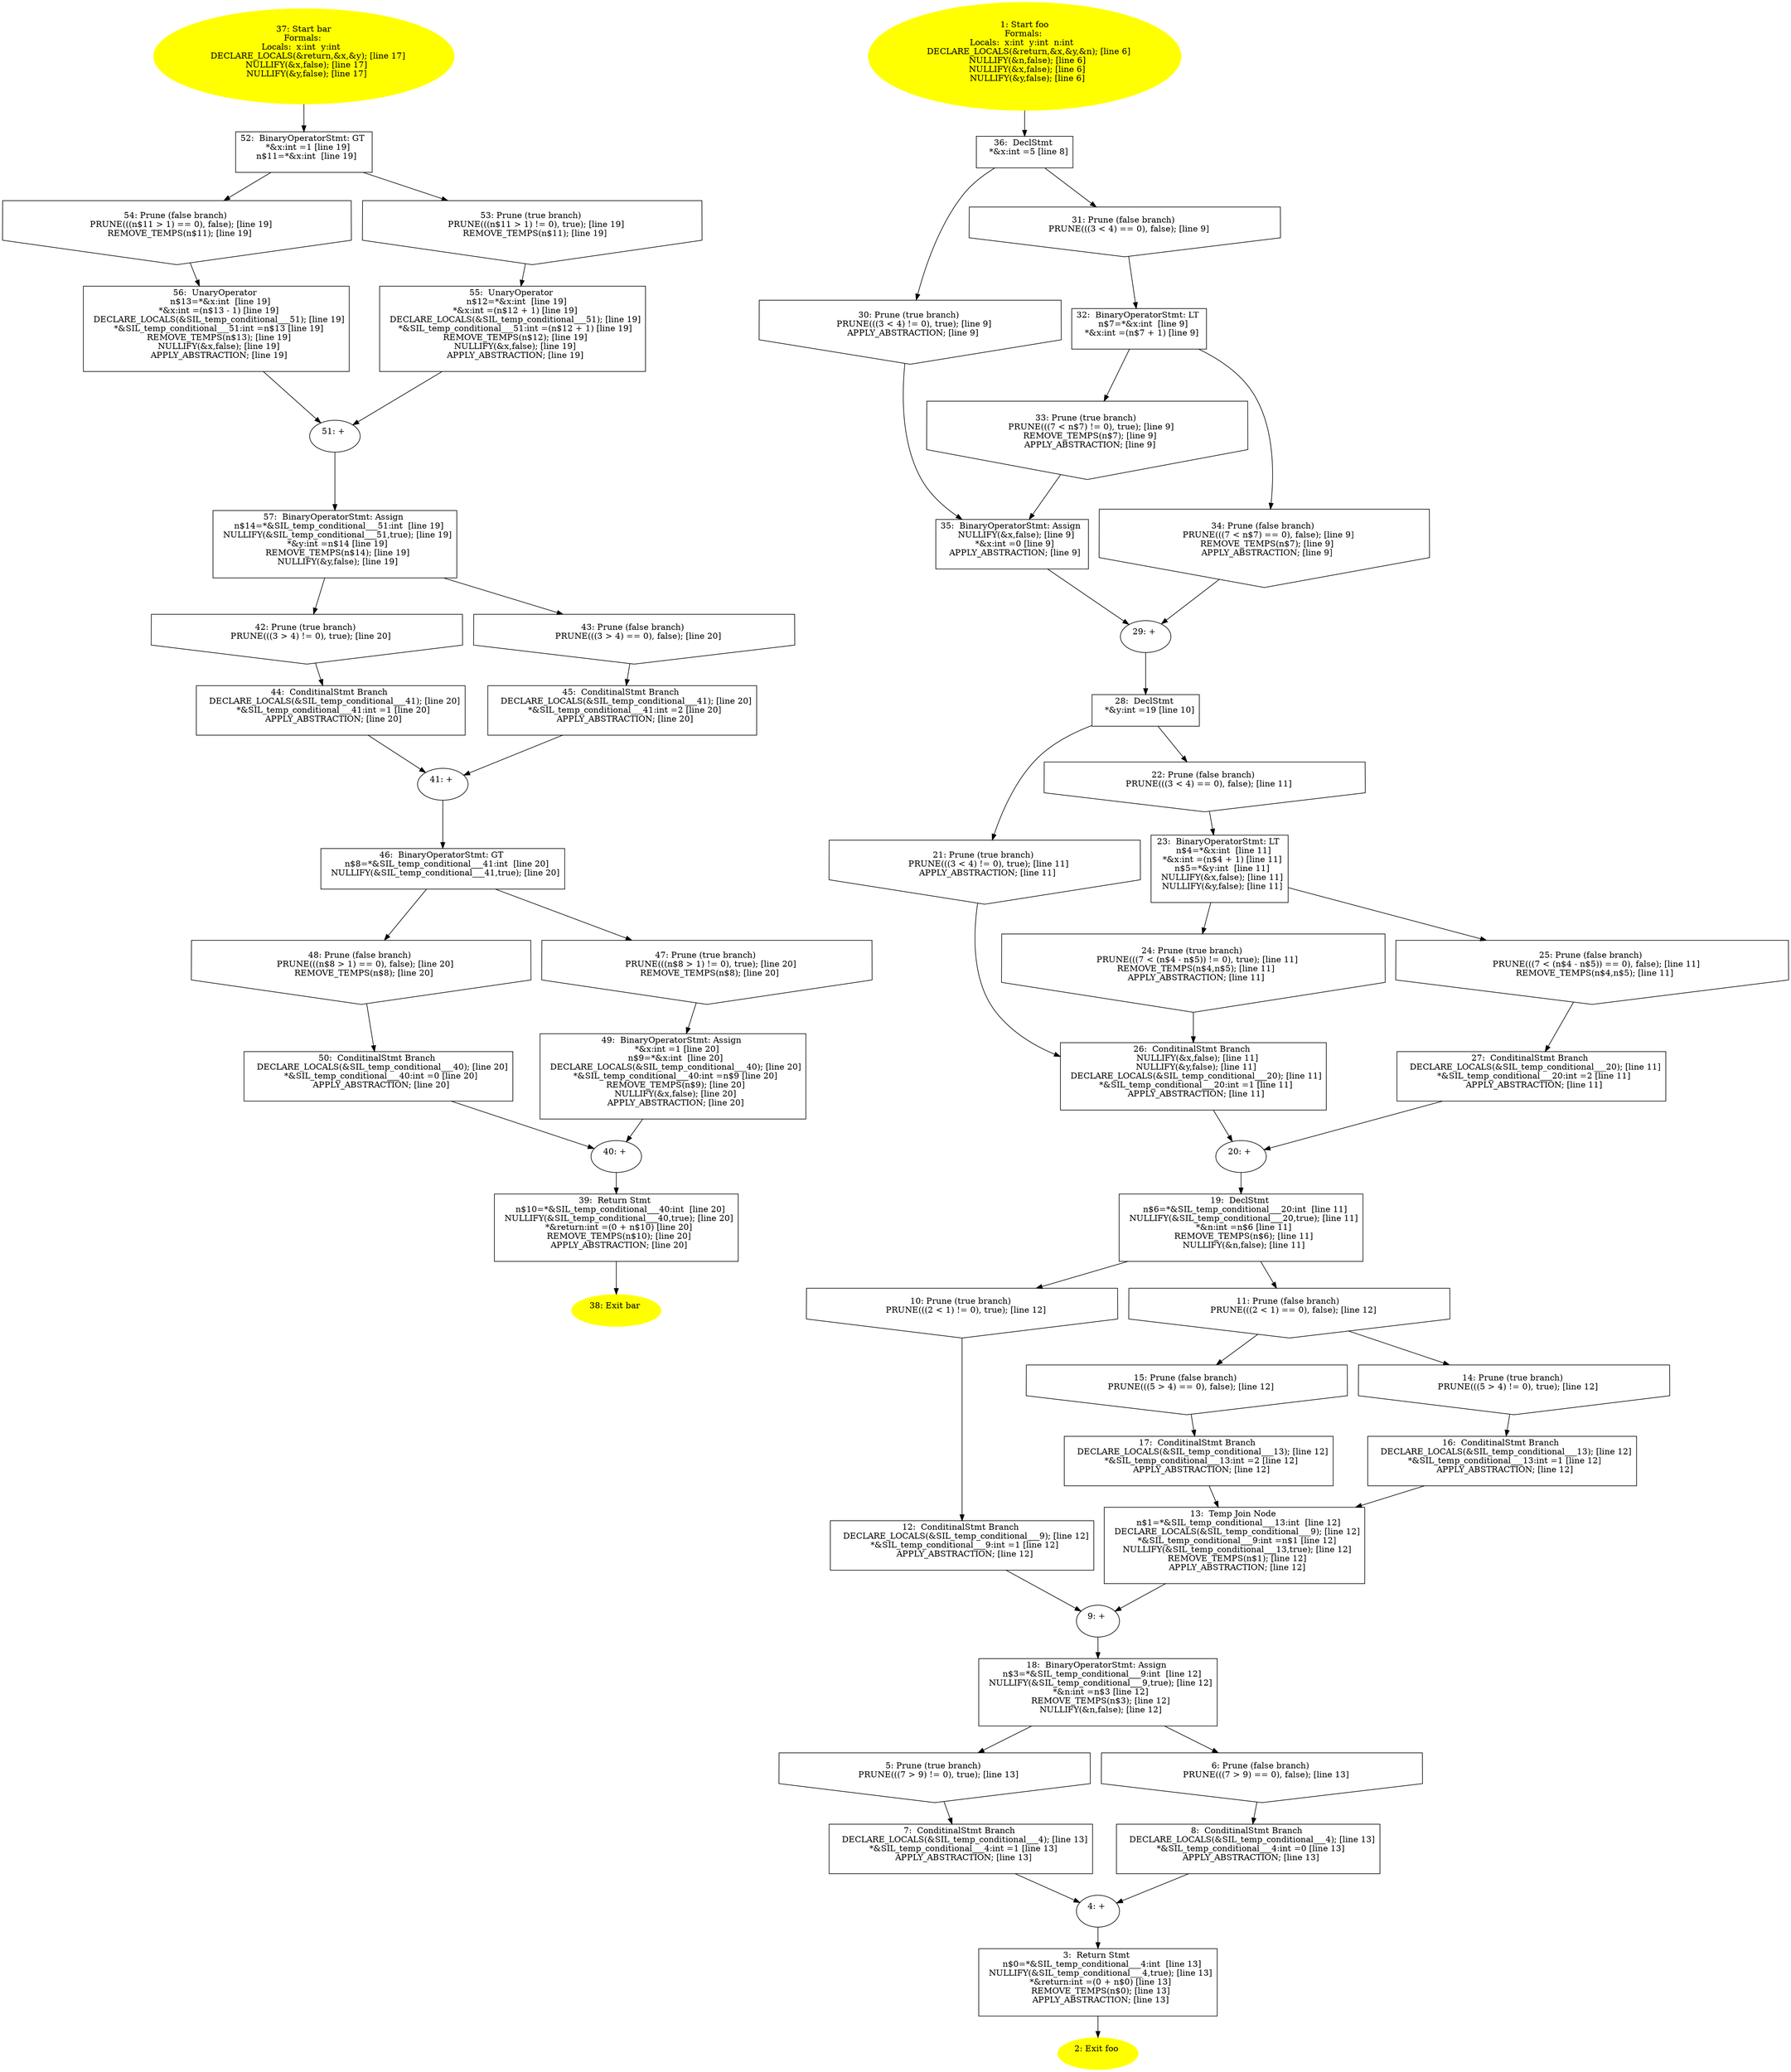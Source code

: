 digraph iCFG {
57 [label="57:  BinaryOperatorStmt: Assign \n   n$14=*&SIL_temp_conditional___51:int  [line 19]\n  NULLIFY(&SIL_temp_conditional___51,true); [line 19]\n  *&y:int =n$14 [line 19]\n  REMOVE_TEMPS(n$14); [line 19]\n  NULLIFY(&y,false); [line 19]\n " shape="box"]
	

	 57 -> 42 ;
	 57 -> 43 ;
56 [label="56:  UnaryOperator \n   n$13=*&x:int  [line 19]\n  *&x:int =(n$13 - 1) [line 19]\n  DECLARE_LOCALS(&SIL_temp_conditional___51); [line 19]\n  *&SIL_temp_conditional___51:int =n$13 [line 19]\n  REMOVE_TEMPS(n$13); [line 19]\n  NULLIFY(&x,false); [line 19]\n  APPLY_ABSTRACTION; [line 19]\n " shape="box"]
	

	 56 -> 51 ;
55 [label="55:  UnaryOperator \n   n$12=*&x:int  [line 19]\n  *&x:int =(n$12 + 1) [line 19]\n  DECLARE_LOCALS(&SIL_temp_conditional___51); [line 19]\n  *&SIL_temp_conditional___51:int =(n$12 + 1) [line 19]\n  REMOVE_TEMPS(n$12); [line 19]\n  NULLIFY(&x,false); [line 19]\n  APPLY_ABSTRACTION; [line 19]\n " shape="box"]
	

	 55 -> 51 ;
54 [label="54: Prune (false branch) \n   PRUNE(((n$11 > 1) == 0), false); [line 19]\n  REMOVE_TEMPS(n$11); [line 19]\n " shape="invhouse"]
	

	 54 -> 56 ;
53 [label="53: Prune (true branch) \n   PRUNE(((n$11 > 1) != 0), true); [line 19]\n  REMOVE_TEMPS(n$11); [line 19]\n " shape="invhouse"]
	

	 53 -> 55 ;
52 [label="52:  BinaryOperatorStmt: GT \n   *&x:int =1 [line 19]\n  n$11=*&x:int  [line 19]\n " shape="box"]
	

	 52 -> 53 ;
	 52 -> 54 ;
51 [label="51: + \n  " ]
	

	 51 -> 57 ;
50 [label="50:  ConditinalStmt Branch \n   DECLARE_LOCALS(&SIL_temp_conditional___40); [line 20]\n  *&SIL_temp_conditional___40:int =0 [line 20]\n  APPLY_ABSTRACTION; [line 20]\n " shape="box"]
	

	 50 -> 40 ;
49 [label="49:  BinaryOperatorStmt: Assign \n   *&x:int =1 [line 20]\n  n$9=*&x:int  [line 20]\n  DECLARE_LOCALS(&SIL_temp_conditional___40); [line 20]\n  *&SIL_temp_conditional___40:int =n$9 [line 20]\n  REMOVE_TEMPS(n$9); [line 20]\n  NULLIFY(&x,false); [line 20]\n  APPLY_ABSTRACTION; [line 20]\n " shape="box"]
	

	 49 -> 40 ;
48 [label="48: Prune (false branch) \n   PRUNE(((n$8 > 1) == 0), false); [line 20]\n  REMOVE_TEMPS(n$8); [line 20]\n " shape="invhouse"]
	

	 48 -> 50 ;
47 [label="47: Prune (true branch) \n   PRUNE(((n$8 > 1) != 0), true); [line 20]\n  REMOVE_TEMPS(n$8); [line 20]\n " shape="invhouse"]
	

	 47 -> 49 ;
46 [label="46:  BinaryOperatorStmt: GT \n   n$8=*&SIL_temp_conditional___41:int  [line 20]\n  NULLIFY(&SIL_temp_conditional___41,true); [line 20]\n " shape="box"]
	

	 46 -> 47 ;
	 46 -> 48 ;
45 [label="45:  ConditinalStmt Branch \n   DECLARE_LOCALS(&SIL_temp_conditional___41); [line 20]\n  *&SIL_temp_conditional___41:int =2 [line 20]\n  APPLY_ABSTRACTION; [line 20]\n " shape="box"]
	

	 45 -> 41 ;
44 [label="44:  ConditinalStmt Branch \n   DECLARE_LOCALS(&SIL_temp_conditional___41); [line 20]\n  *&SIL_temp_conditional___41:int =1 [line 20]\n  APPLY_ABSTRACTION; [line 20]\n " shape="box"]
	

	 44 -> 41 ;
43 [label="43: Prune (false branch) \n   PRUNE(((3 > 4) == 0), false); [line 20]\n " shape="invhouse"]
	

	 43 -> 45 ;
42 [label="42: Prune (true branch) \n   PRUNE(((3 > 4) != 0), true); [line 20]\n " shape="invhouse"]
	

	 42 -> 44 ;
41 [label="41: + \n  " ]
	

	 41 -> 46 ;
40 [label="40: + \n  " ]
	

	 40 -> 39 ;
39 [label="39:  Return Stmt \n   n$10=*&SIL_temp_conditional___40:int  [line 20]\n  NULLIFY(&SIL_temp_conditional___40,true); [line 20]\n  *&return:int =(0 + n$10) [line 20]\n  REMOVE_TEMPS(n$10); [line 20]\n  APPLY_ABSTRACTION; [line 20]\n " shape="box"]
	

	 39 -> 38 ;
38 [label="38: Exit bar \n  " color=yellow style=filled]
	

37 [label="37: Start bar\nFormals: \nLocals:  x:int  y:int  \n   DECLARE_LOCALS(&return,&x,&y); [line 17]\n  NULLIFY(&x,false); [line 17]\n  NULLIFY(&y,false); [line 17]\n " color=yellow style=filled]
	

	 37 -> 52 ;
36 [label="36:  DeclStmt \n   *&x:int =5 [line 8]\n " shape="box"]
	

	 36 -> 30 ;
	 36 -> 31 ;
35 [label="35:  BinaryOperatorStmt: Assign \n   NULLIFY(&x,false); [line 9]\n  *&x:int =0 [line 9]\n  APPLY_ABSTRACTION; [line 9]\n " shape="box"]
	

	 35 -> 29 ;
34 [label="34: Prune (false branch) \n   PRUNE(((7 < n$7) == 0), false); [line 9]\n  REMOVE_TEMPS(n$7); [line 9]\n  APPLY_ABSTRACTION; [line 9]\n " shape="invhouse"]
	

	 34 -> 29 ;
33 [label="33: Prune (true branch) \n   PRUNE(((7 < n$7) != 0), true); [line 9]\n  REMOVE_TEMPS(n$7); [line 9]\n  APPLY_ABSTRACTION; [line 9]\n " shape="invhouse"]
	

	 33 -> 35 ;
32 [label="32:  BinaryOperatorStmt: LT \n   n$7=*&x:int  [line 9]\n  *&x:int =(n$7 + 1) [line 9]\n " shape="box"]
	

	 32 -> 33 ;
	 32 -> 34 ;
31 [label="31: Prune (false branch) \n   PRUNE(((3 < 4) == 0), false); [line 9]\n " shape="invhouse"]
	

	 31 -> 32 ;
30 [label="30: Prune (true branch) \n   PRUNE(((3 < 4) != 0), true); [line 9]\n  APPLY_ABSTRACTION; [line 9]\n " shape="invhouse"]
	

	 30 -> 35 ;
29 [label="29: + \n  " ]
	

	 29 -> 28 ;
28 [label="28:  DeclStmt \n   *&y:int =19 [line 10]\n " shape="box"]
	

	 28 -> 21 ;
	 28 -> 22 ;
27 [label="27:  ConditinalStmt Branch \n   DECLARE_LOCALS(&SIL_temp_conditional___20); [line 11]\n  *&SIL_temp_conditional___20:int =2 [line 11]\n  APPLY_ABSTRACTION; [line 11]\n " shape="box"]
	

	 27 -> 20 ;
26 [label="26:  ConditinalStmt Branch \n   NULLIFY(&x,false); [line 11]\n  NULLIFY(&y,false); [line 11]\n  DECLARE_LOCALS(&SIL_temp_conditional___20); [line 11]\n  *&SIL_temp_conditional___20:int =1 [line 11]\n  APPLY_ABSTRACTION; [line 11]\n " shape="box"]
	

	 26 -> 20 ;
25 [label="25: Prune (false branch) \n   PRUNE(((7 < (n$4 - n$5)) == 0), false); [line 11]\n  REMOVE_TEMPS(n$4,n$5); [line 11]\n " shape="invhouse"]
	

	 25 -> 27 ;
24 [label="24: Prune (true branch) \n   PRUNE(((7 < (n$4 - n$5)) != 0), true); [line 11]\n  REMOVE_TEMPS(n$4,n$5); [line 11]\n  APPLY_ABSTRACTION; [line 11]\n " shape="invhouse"]
	

	 24 -> 26 ;
23 [label="23:  BinaryOperatorStmt: LT \n   n$4=*&x:int  [line 11]\n  *&x:int =(n$4 + 1) [line 11]\n  n$5=*&y:int  [line 11]\n  NULLIFY(&x,false); [line 11]\n  NULLIFY(&y,false); [line 11]\n " shape="box"]
	

	 23 -> 24 ;
	 23 -> 25 ;
22 [label="22: Prune (false branch) \n   PRUNE(((3 < 4) == 0), false); [line 11]\n " shape="invhouse"]
	

	 22 -> 23 ;
21 [label="21: Prune (true branch) \n   PRUNE(((3 < 4) != 0), true); [line 11]\n  APPLY_ABSTRACTION; [line 11]\n " shape="invhouse"]
	

	 21 -> 26 ;
20 [label="20: + \n  " ]
	

	 20 -> 19 ;
19 [label="19:  DeclStmt \n   n$6=*&SIL_temp_conditional___20:int  [line 11]\n  NULLIFY(&SIL_temp_conditional___20,true); [line 11]\n  *&n:int =n$6 [line 11]\n  REMOVE_TEMPS(n$6); [line 11]\n  NULLIFY(&n,false); [line 11]\n " shape="box"]
	

	 19 -> 10 ;
	 19 -> 11 ;
18 [label="18:  BinaryOperatorStmt: Assign \n   n$3=*&SIL_temp_conditional___9:int  [line 12]\n  NULLIFY(&SIL_temp_conditional___9,true); [line 12]\n  *&n:int =n$3 [line 12]\n  REMOVE_TEMPS(n$3); [line 12]\n  NULLIFY(&n,false); [line 12]\n " shape="box"]
	

	 18 -> 5 ;
	 18 -> 6 ;
17 [label="17:  ConditinalStmt Branch \n   DECLARE_LOCALS(&SIL_temp_conditional___13); [line 12]\n  *&SIL_temp_conditional___13:int =2 [line 12]\n  APPLY_ABSTRACTION; [line 12]\n " shape="box"]
	

	 17 -> 13 ;
16 [label="16:  ConditinalStmt Branch \n   DECLARE_LOCALS(&SIL_temp_conditional___13); [line 12]\n  *&SIL_temp_conditional___13:int =1 [line 12]\n  APPLY_ABSTRACTION; [line 12]\n " shape="box"]
	

	 16 -> 13 ;
15 [label="15: Prune (false branch) \n   PRUNE(((5 > 4) == 0), false); [line 12]\n " shape="invhouse"]
	

	 15 -> 17 ;
14 [label="14: Prune (true branch) \n   PRUNE(((5 > 4) != 0), true); [line 12]\n " shape="invhouse"]
	

	 14 -> 16 ;
13 [label="13:  Temp Join Node \n   n$1=*&SIL_temp_conditional___13:int  [line 12]\n  DECLARE_LOCALS(&SIL_temp_conditional___9); [line 12]\n  *&SIL_temp_conditional___9:int =n$1 [line 12]\n  NULLIFY(&SIL_temp_conditional___13,true); [line 12]\n  REMOVE_TEMPS(n$1); [line 12]\n  APPLY_ABSTRACTION; [line 12]\n " shape="box"]
	

	 13 -> 9 ;
12 [label="12:  ConditinalStmt Branch \n   DECLARE_LOCALS(&SIL_temp_conditional___9); [line 12]\n  *&SIL_temp_conditional___9:int =1 [line 12]\n  APPLY_ABSTRACTION; [line 12]\n " shape="box"]
	

	 12 -> 9 ;
11 [label="11: Prune (false branch) \n   PRUNE(((2 < 1) == 0), false); [line 12]\n " shape="invhouse"]
	

	 11 -> 14 ;
	 11 -> 15 ;
10 [label="10: Prune (true branch) \n   PRUNE(((2 < 1) != 0), true); [line 12]\n " shape="invhouse"]
	

	 10 -> 12 ;
9 [label="9: + \n  " ]
	

	 9 -> 18 ;
8 [label="8:  ConditinalStmt Branch \n   DECLARE_LOCALS(&SIL_temp_conditional___4); [line 13]\n  *&SIL_temp_conditional___4:int =0 [line 13]\n  APPLY_ABSTRACTION; [line 13]\n " shape="box"]
	

	 8 -> 4 ;
7 [label="7:  ConditinalStmt Branch \n   DECLARE_LOCALS(&SIL_temp_conditional___4); [line 13]\n  *&SIL_temp_conditional___4:int =1 [line 13]\n  APPLY_ABSTRACTION; [line 13]\n " shape="box"]
	

	 7 -> 4 ;
6 [label="6: Prune (false branch) \n   PRUNE(((7 > 9) == 0), false); [line 13]\n " shape="invhouse"]
	

	 6 -> 8 ;
5 [label="5: Prune (true branch) \n   PRUNE(((7 > 9) != 0), true); [line 13]\n " shape="invhouse"]
	

	 5 -> 7 ;
4 [label="4: + \n  " ]
	

	 4 -> 3 ;
3 [label="3:  Return Stmt \n   n$0=*&SIL_temp_conditional___4:int  [line 13]\n  NULLIFY(&SIL_temp_conditional___4,true); [line 13]\n  *&return:int =(0 + n$0) [line 13]\n  REMOVE_TEMPS(n$0); [line 13]\n  APPLY_ABSTRACTION; [line 13]\n " shape="box"]
	

	 3 -> 2 ;
2 [label="2: Exit foo \n  " color=yellow style=filled]
	

1 [label="1: Start foo\nFormals: \nLocals:  x:int  y:int  n:int  \n   DECLARE_LOCALS(&return,&x,&y,&n); [line 6]\n  NULLIFY(&n,false); [line 6]\n  NULLIFY(&x,false); [line 6]\n  NULLIFY(&y,false); [line 6]\n " color=yellow style=filled]
	

	 1 -> 36 ;
}
